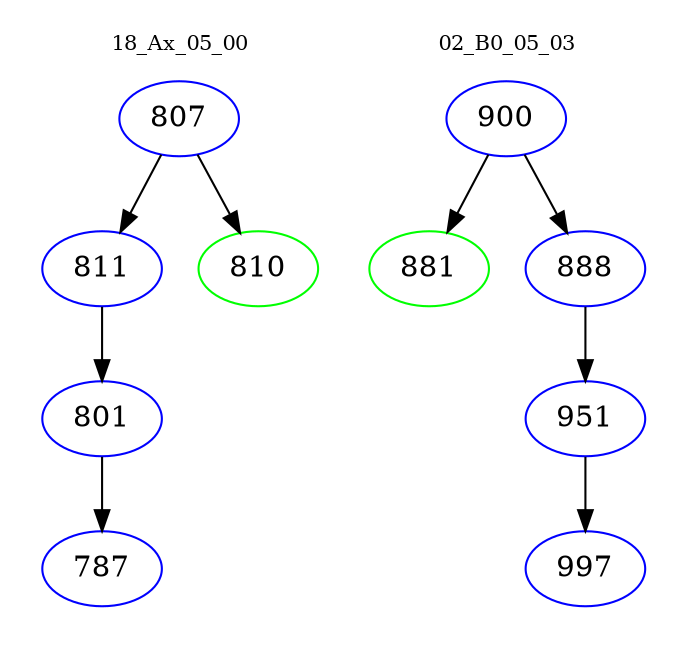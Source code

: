 digraph{
subgraph cluster_0 {
color = white
label = "18_Ax_05_00";
fontsize=10;
T0_807 [label="807", color="blue"]
T0_807 -> T0_811 [color="black"]
T0_811 [label="811", color="blue"]
T0_811 -> T0_801 [color="black"]
T0_801 [label="801", color="blue"]
T0_801 -> T0_787 [color="black"]
T0_787 [label="787", color="blue"]
T0_807 -> T0_810 [color="black"]
T0_810 [label="810", color="green"]
}
subgraph cluster_1 {
color = white
label = "02_B0_05_03";
fontsize=10;
T1_900 [label="900", color="blue"]
T1_900 -> T1_881 [color="black"]
T1_881 [label="881", color="green"]
T1_900 -> T1_888 [color="black"]
T1_888 [label="888", color="blue"]
T1_888 -> T1_951 [color="black"]
T1_951 [label="951", color="blue"]
T1_951 -> T1_997 [color="black"]
T1_997 [label="997", color="blue"]
}
}
